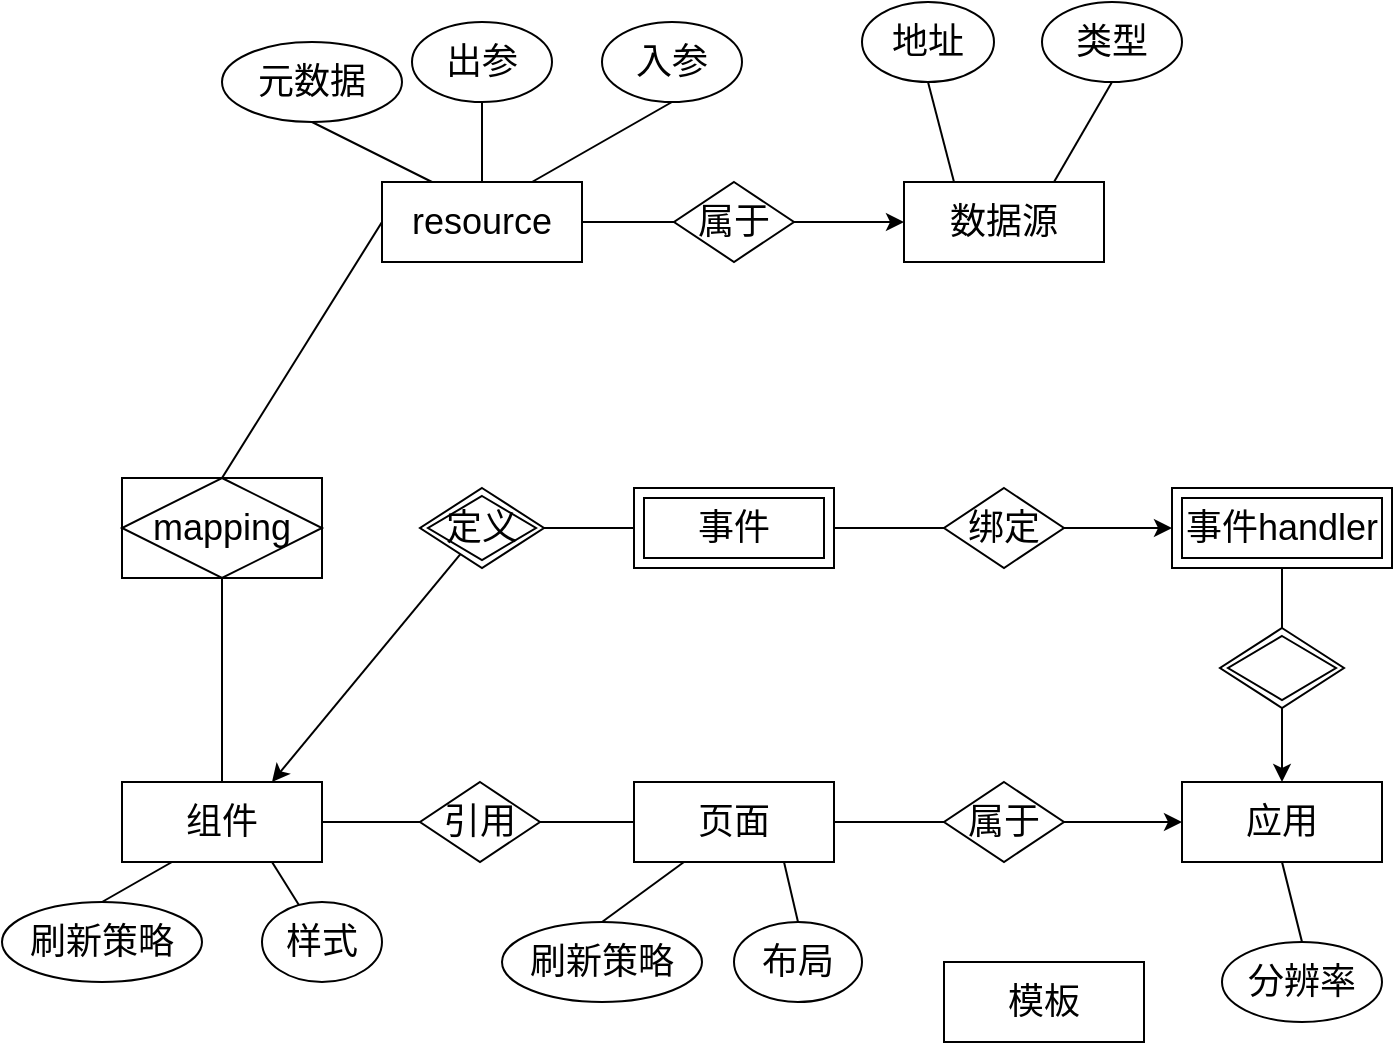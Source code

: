 <mxfile version="14.2.9" type="github">
  <diagram id="8m_83W-AyGa6Lw00tJbV" name="Page-1">
    <mxGraphModel dx="1295" dy="1709" grid="1" gridSize="10" guides="1" tooltips="1" connect="1" arrows="1" fold="1" page="1" pageScale="1" pageWidth="827" pageHeight="1169" math="0" shadow="0">
      <root>
        <mxCell id="0" />
        <mxCell id="1" parent="0" />
        <mxCell id="g3utbNs4VeE5p_Rx1PZi-1" value="组件" style="whiteSpace=wrap;html=1;align=center;fontSize=18;" parent="1" vertex="1">
          <mxGeometry x="80" y="250" width="100" height="40" as="geometry" />
        </mxCell>
        <mxCell id="g3utbNs4VeE5p_Rx1PZi-4" value="引用" style="shape=rhombus;perimeter=rhombusPerimeter;whiteSpace=wrap;html=1;align=center;fontSize=18;" parent="1" vertex="1">
          <mxGeometry x="229" y="250" width="60" height="40" as="geometry" />
        </mxCell>
        <mxCell id="g3utbNs4VeE5p_Rx1PZi-5" value="" style="endArrow=none;html=1;rounded=0;exitX=1;exitY=0.5;exitDx=0;exitDy=0;entryX=0;entryY=0.5;entryDx=0;entryDy=0;fontSize=18;" parent="1" source="g3utbNs4VeE5p_Rx1PZi-1" target="g3utbNs4VeE5p_Rx1PZi-4" edge="1">
          <mxGeometry relative="1" as="geometry">
            <mxPoint x="170" y="270" as="sourcePoint" />
            <mxPoint x="240" y="270" as="targetPoint" />
          </mxGeometry>
        </mxCell>
        <mxCell id="g3utbNs4VeE5p_Rx1PZi-6" value="页面" style="whiteSpace=wrap;html=1;align=center;fontSize=18;" parent="1" vertex="1">
          <mxGeometry x="336" y="250" width="100" height="40" as="geometry" />
        </mxCell>
        <mxCell id="g3utbNs4VeE5p_Rx1PZi-10" value="" style="edgeStyle=orthogonalEdgeStyle;rounded=0;orthogonalLoop=1;jettySize=auto;html=1;fontSize=18;" parent="1" source="g3utbNs4VeE5p_Rx1PZi-8" target="g3utbNs4VeE5p_Rx1PZi-9" edge="1">
          <mxGeometry relative="1" as="geometry" />
        </mxCell>
        <mxCell id="g3utbNs4VeE5p_Rx1PZi-8" value="属于" style="shape=rhombus;perimeter=rhombusPerimeter;whiteSpace=wrap;html=1;align=center;fontSize=18;" parent="1" vertex="1">
          <mxGeometry x="491" y="250" width="60" height="40" as="geometry" />
        </mxCell>
        <mxCell id="g3utbNs4VeE5p_Rx1PZi-9" value="应用" style="whiteSpace=wrap;html=1;align=center;fontSize=18;" parent="1" vertex="1">
          <mxGeometry x="610" y="250" width="100" height="40" as="geometry" />
        </mxCell>
        <mxCell id="g3utbNs4VeE5p_Rx1PZi-11" value="" style="endArrow=none;html=1;rounded=0;exitX=1;exitY=0.5;exitDx=0;exitDy=0;entryX=0;entryY=0.5;entryDx=0;entryDy=0;fontSize=18;" parent="1" source="g3utbNs4VeE5p_Rx1PZi-4" target="g3utbNs4VeE5p_Rx1PZi-6" edge="1">
          <mxGeometry relative="1" as="geometry">
            <mxPoint x="150" y="280" as="sourcePoint" />
            <mxPoint x="240" y="280" as="targetPoint" />
          </mxGeometry>
        </mxCell>
        <mxCell id="g3utbNs4VeE5p_Rx1PZi-12" value="" style="endArrow=none;html=1;rounded=0;exitX=1;exitY=0.5;exitDx=0;exitDy=0;entryX=0;entryY=0.5;entryDx=0;entryDy=0;fontSize=18;" parent="1" source="g3utbNs4VeE5p_Rx1PZi-6" target="g3utbNs4VeE5p_Rx1PZi-8" edge="1">
          <mxGeometry relative="1" as="geometry">
            <mxPoint x="116" y="290" as="sourcePoint" />
            <mxPoint x="206" y="290" as="targetPoint" />
          </mxGeometry>
        </mxCell>
        <mxCell id="g3utbNs4VeE5p_Rx1PZi-13" value="mapping" style="shape=associativeEntity;whiteSpace=wrap;html=1;align=center;fontSize=18;" parent="1" vertex="1">
          <mxGeometry x="80" y="98" width="100" height="50" as="geometry" />
        </mxCell>
        <mxCell id="g3utbNs4VeE5p_Rx1PZi-16" value="事件" style="shape=ext;margin=3;double=1;whiteSpace=wrap;html=1;align=center;fontSize=18;" parent="1" vertex="1">
          <mxGeometry x="336" y="103" width="100" height="40" as="geometry" />
        </mxCell>
        <mxCell id="g3utbNs4VeE5p_Rx1PZi-19" value="" style="rounded=0;orthogonalLoop=1;jettySize=auto;html=1;entryX=0.75;entryY=0;entryDx=0;entryDy=0;fontSize=18;" parent="1" source="g3utbNs4VeE5p_Rx1PZi-17" target="g3utbNs4VeE5p_Rx1PZi-1" edge="1">
          <mxGeometry relative="1" as="geometry" />
        </mxCell>
        <mxCell id="g3utbNs4VeE5p_Rx1PZi-17" value="定义" style="shape=rhombus;double=1;perimeter=rhombusPerimeter;whiteSpace=wrap;html=1;align=center;fontSize=18;" parent="1" vertex="1">
          <mxGeometry x="229" y="103" width="62" height="40" as="geometry" />
        </mxCell>
        <mxCell id="g3utbNs4VeE5p_Rx1PZi-20" value="" style="endArrow=none;html=1;rounded=0;exitX=1;exitY=0.5;exitDx=0;exitDy=0;entryX=0;entryY=0.5;entryDx=0;entryDy=0;fontSize=18;" parent="1" source="g3utbNs4VeE5p_Rx1PZi-17" target="g3utbNs4VeE5p_Rx1PZi-16" edge="1">
          <mxGeometry relative="1" as="geometry">
            <mxPoint x="480" y="10" as="sourcePoint" />
            <mxPoint x="640" y="10" as="targetPoint" />
          </mxGeometry>
        </mxCell>
        <mxCell id="g3utbNs4VeE5p_Rx1PZi-21" value="事件handler" style="shape=ext;margin=3;double=1;whiteSpace=wrap;html=1;align=center;fontSize=18;" parent="1" vertex="1">
          <mxGeometry x="605" y="103" width="110" height="40" as="geometry" />
        </mxCell>
        <mxCell id="g3utbNs4VeE5p_Rx1PZi-23" value="" style="edgeStyle=none;rounded=0;orthogonalLoop=1;jettySize=auto;html=1;fontSize=18;" parent="1" source="g3utbNs4VeE5p_Rx1PZi-22" target="g3utbNs4VeE5p_Rx1PZi-21" edge="1">
          <mxGeometry relative="1" as="geometry" />
        </mxCell>
        <mxCell id="g3utbNs4VeE5p_Rx1PZi-22" value="绑定" style="shape=rhombus;perimeter=rhombusPerimeter;whiteSpace=wrap;html=1;align=center;fontSize=18;" parent="1" vertex="1">
          <mxGeometry x="491" y="103" width="60" height="40" as="geometry" />
        </mxCell>
        <mxCell id="g3utbNs4VeE5p_Rx1PZi-24" value="" style="endArrow=none;html=1;rounded=0;exitX=1;exitY=0.5;exitDx=0;exitDy=0;entryX=0;entryY=0.5;entryDx=0;entryDy=0;fontSize=18;" parent="1" source="g3utbNs4VeE5p_Rx1PZi-16" target="g3utbNs4VeE5p_Rx1PZi-22" edge="1">
          <mxGeometry relative="1" as="geometry">
            <mxPoint x="301" y="133" as="sourcePoint" />
            <mxPoint x="346" y="133" as="targetPoint" />
          </mxGeometry>
        </mxCell>
        <mxCell id="g3utbNs4VeE5p_Rx1PZi-26" value="" style="endArrow=none;html=1;rounded=0;exitX=0.5;exitY=1;exitDx=0;exitDy=0;entryX=0.5;entryY=0;entryDx=0;entryDy=0;fontSize=18;" parent="1" source="g3utbNs4VeE5p_Rx1PZi-21" edge="1">
          <mxGeometry relative="1" as="geometry">
            <mxPoint x="740" y="170" as="sourcePoint" />
            <mxPoint x="660" y="173" as="targetPoint" />
          </mxGeometry>
        </mxCell>
        <mxCell id="g3utbNs4VeE5p_Rx1PZi-27" value="" style="edgeStyle=none;rounded=0;orthogonalLoop=1;jettySize=auto;html=1;exitX=0.5;exitY=1;exitDx=0;exitDy=0;entryX=0.5;entryY=0;entryDx=0;entryDy=0;fontSize=18;" parent="1" target="g3utbNs4VeE5p_Rx1PZi-9" edge="1">
          <mxGeometry relative="1" as="geometry">
            <mxPoint x="660" y="213" as="sourcePoint" />
            <mxPoint x="620" y="133" as="targetPoint" />
          </mxGeometry>
        </mxCell>
        <mxCell id="g3utbNs4VeE5p_Rx1PZi-28" value="" style="shape=rhombus;double=1;perimeter=rhombusPerimeter;whiteSpace=wrap;html=1;align=center;fontSize=18;" parent="1" vertex="1">
          <mxGeometry x="629" y="173" width="62" height="40" as="geometry" />
        </mxCell>
        <mxCell id="g3utbNs4VeE5p_Rx1PZi-30" value="模板" style="whiteSpace=wrap;html=1;align=center;fontSize=18;" parent="1" vertex="1">
          <mxGeometry x="491" y="340" width="100" height="40" as="geometry" />
        </mxCell>
        <mxCell id="g3utbNs4VeE5p_Rx1PZi-31" value="数据源" style="whiteSpace=wrap;html=1;align=center;fontSize=18;" parent="1" vertex="1">
          <mxGeometry x="471" y="-50" width="100" height="40" as="geometry" />
        </mxCell>
        <mxCell id="g3utbNs4VeE5p_Rx1PZi-32" value="resource" style="whiteSpace=wrap;html=1;align=center;fontSize=18;" parent="1" vertex="1">
          <mxGeometry x="210" y="-50" width="100" height="40" as="geometry" />
        </mxCell>
        <mxCell id="g3utbNs4VeE5p_Rx1PZi-34" value="" style="edgeStyle=none;rounded=0;orthogonalLoop=1;jettySize=auto;html=1;fontSize=18;" parent="1" source="g3utbNs4VeE5p_Rx1PZi-33" target="g3utbNs4VeE5p_Rx1PZi-31" edge="1">
          <mxGeometry relative="1" as="geometry" />
        </mxCell>
        <mxCell id="g3utbNs4VeE5p_Rx1PZi-33" value="属于" style="shape=rhombus;perimeter=rhombusPerimeter;whiteSpace=wrap;html=1;align=center;fontSize=18;" parent="1" vertex="1">
          <mxGeometry x="356" y="-50" width="60" height="40" as="geometry" />
        </mxCell>
        <mxCell id="g3utbNs4VeE5p_Rx1PZi-36" value="" style="endArrow=none;html=1;rounded=0;exitX=1;exitY=0.5;exitDx=0;exitDy=0;entryX=0;entryY=0.5;entryDx=0;entryDy=0;fontSize=18;" parent="1" source="g3utbNs4VeE5p_Rx1PZi-32" target="g3utbNs4VeE5p_Rx1PZi-33" edge="1">
          <mxGeometry relative="1" as="geometry">
            <mxPoint x="230" y="-100" as="sourcePoint" />
            <mxPoint x="390" y="-100" as="targetPoint" />
          </mxGeometry>
        </mxCell>
        <mxCell id="g3utbNs4VeE5p_Rx1PZi-38" value="" style="endArrow=none;html=1;rounded=0;exitX=0.5;exitY=0;exitDx=0;exitDy=0;entryX=0.5;entryY=1;entryDx=0;entryDy=0;fontSize=18;" parent="1" source="g3utbNs4VeE5p_Rx1PZi-1" target="g3utbNs4VeE5p_Rx1PZi-13" edge="1">
          <mxGeometry relative="1" as="geometry">
            <mxPoint x="100" y="350" as="sourcePoint" />
            <mxPoint x="130" y="220.0" as="targetPoint" />
          </mxGeometry>
        </mxCell>
        <mxCell id="g3utbNs4VeE5p_Rx1PZi-40" value="" style="endArrow=none;html=1;rounded=0;entryX=0.5;entryY=0;entryDx=0;entryDy=0;exitX=0;exitY=0.5;exitDx=0;exitDy=0;fontSize=18;" parent="1" source="g3utbNs4VeE5p_Rx1PZi-32" target="g3utbNs4VeE5p_Rx1PZi-13" edge="1">
          <mxGeometry relative="1" as="geometry">
            <mxPoint x="130" y="50.0" as="sourcePoint" />
            <mxPoint x="160" y="70" as="targetPoint" />
          </mxGeometry>
        </mxCell>
        <mxCell id="g3utbNs4VeE5p_Rx1PZi-43" value="刷新策略" style="ellipse;whiteSpace=wrap;html=1;align=center;fontSize=18;" parent="1" vertex="1">
          <mxGeometry x="20" y="310" width="100" height="40" as="geometry" />
        </mxCell>
        <mxCell id="g3utbNs4VeE5p_Rx1PZi-44" value="" style="endArrow=none;html=1;rounded=0;exitX=0.5;exitY=0;exitDx=0;exitDy=0;entryX=0.25;entryY=1;entryDx=0;entryDy=0;fontSize=18;" parent="1" source="g3utbNs4VeE5p_Rx1PZi-43" target="g3utbNs4VeE5p_Rx1PZi-1" edge="1">
          <mxGeometry relative="1" as="geometry">
            <mxPoint x="-130" y="260" as="sourcePoint" />
            <mxPoint x="30" y="260" as="targetPoint" />
          </mxGeometry>
        </mxCell>
        <mxCell id="g3utbNs4VeE5p_Rx1PZi-45" value="样式" style="ellipse;whiteSpace=wrap;html=1;align=center;fontSize=18;" parent="1" vertex="1">
          <mxGeometry x="150" y="310" width="60" height="40" as="geometry" />
        </mxCell>
        <mxCell id="g3utbNs4VeE5p_Rx1PZi-46" value="" style="endArrow=none;html=1;rounded=0;entryX=0.75;entryY=1;entryDx=0;entryDy=0;fontSize=18;" parent="1" source="g3utbNs4VeE5p_Rx1PZi-45" target="g3utbNs4VeE5p_Rx1PZi-1" edge="1">
          <mxGeometry relative="1" as="geometry">
            <mxPoint y="340" as="sourcePoint" />
            <mxPoint x="115" y="300" as="targetPoint" />
          </mxGeometry>
        </mxCell>
        <mxCell id="g3utbNs4VeE5p_Rx1PZi-47" value="刷新策略" style="ellipse;whiteSpace=wrap;html=1;align=center;fontSize=18;" parent="1" vertex="1">
          <mxGeometry x="270" y="320" width="100" height="40" as="geometry" />
        </mxCell>
        <mxCell id="g3utbNs4VeE5p_Rx1PZi-48" value="" style="endArrow=none;html=1;rounded=0;entryX=0.25;entryY=1;entryDx=0;entryDy=0;exitX=0.5;exitY=0;exitDx=0;exitDy=0;fontSize=18;" parent="1" source="g3utbNs4VeE5p_Rx1PZi-47" target="g3utbNs4VeE5p_Rx1PZi-6" edge="1">
          <mxGeometry relative="1" as="geometry">
            <mxPoint x="129.27" y="350.073" as="sourcePoint" />
            <mxPoint x="140" y="300" as="targetPoint" />
          </mxGeometry>
        </mxCell>
        <mxCell id="g3utbNs4VeE5p_Rx1PZi-49" value="布局" style="ellipse;whiteSpace=wrap;html=1;align=center;fontSize=18;" parent="1" vertex="1">
          <mxGeometry x="386" y="320" width="64" height="40" as="geometry" />
        </mxCell>
        <mxCell id="g3utbNs4VeE5p_Rx1PZi-50" value="" style="endArrow=none;html=1;rounded=0;entryX=0.75;entryY=1;entryDx=0;entryDy=0;exitX=0.5;exitY=0;exitDx=0;exitDy=0;fontSize=18;" parent="1" source="g3utbNs4VeE5p_Rx1PZi-49" target="g3utbNs4VeE5p_Rx1PZi-6" edge="1">
          <mxGeometry relative="1" as="geometry">
            <mxPoint x="296" y="330" as="sourcePoint" />
            <mxPoint x="371" y="300" as="targetPoint" />
          </mxGeometry>
        </mxCell>
        <mxCell id="g3utbNs4VeE5p_Rx1PZi-51" value="分辨率" style="ellipse;whiteSpace=wrap;html=1;align=center;fontSize=18;" parent="1" vertex="1">
          <mxGeometry x="630" y="330" width="80" height="40" as="geometry" />
        </mxCell>
        <mxCell id="g3utbNs4VeE5p_Rx1PZi-52" value="" style="endArrow=none;html=1;rounded=0;entryX=0.5;entryY=1;entryDx=0;entryDy=0;exitX=0.5;exitY=0;exitDx=0;exitDy=0;fontSize=18;" parent="1" source="g3utbNs4VeE5p_Rx1PZi-51" target="g3utbNs4VeE5p_Rx1PZi-9" edge="1">
          <mxGeometry relative="1" as="geometry">
            <mxPoint x="416" y="330" as="sourcePoint" />
            <mxPoint x="396" y="300" as="targetPoint" />
          </mxGeometry>
        </mxCell>
        <mxCell id="g3utbNs4VeE5p_Rx1PZi-53" value="类型" style="ellipse;whiteSpace=wrap;html=1;align=center;fontSize=18;" parent="1" vertex="1">
          <mxGeometry x="540" y="-140" width="70" height="40" as="geometry" />
        </mxCell>
        <mxCell id="g3utbNs4VeE5p_Rx1PZi-54" value="地址" style="ellipse;whiteSpace=wrap;html=1;align=center;fontSize=18;" parent="1" vertex="1">
          <mxGeometry x="450" y="-140" width="66" height="40" as="geometry" />
        </mxCell>
        <mxCell id="g3utbNs4VeE5p_Rx1PZi-55" value="" style="endArrow=none;html=1;rounded=0;exitX=0.75;exitY=0;exitDx=0;exitDy=0;entryX=0.5;entryY=1;entryDx=0;entryDy=0;fontSize=18;" parent="1" source="g3utbNs4VeE5p_Rx1PZi-31" target="g3utbNs4VeE5p_Rx1PZi-53" edge="1">
          <mxGeometry relative="1" as="geometry">
            <mxPoint x="700" y="-30" as="sourcePoint" />
            <mxPoint x="860" y="-30" as="targetPoint" />
          </mxGeometry>
        </mxCell>
        <mxCell id="g3utbNs4VeE5p_Rx1PZi-56" value="" style="endArrow=none;html=1;rounded=0;exitX=0.25;exitY=0;exitDx=0;exitDy=0;entryX=0.5;entryY=1;entryDx=0;entryDy=0;fontSize=18;" parent="1" source="g3utbNs4VeE5p_Rx1PZi-31" target="g3utbNs4VeE5p_Rx1PZi-54" edge="1">
          <mxGeometry relative="1" as="geometry">
            <mxPoint x="556" y="-40" as="sourcePoint" />
            <mxPoint x="600" y="-90" as="targetPoint" />
          </mxGeometry>
        </mxCell>
        <mxCell id="g3utbNs4VeE5p_Rx1PZi-57" value="元数据" style="ellipse;whiteSpace=wrap;html=1;align=center;fontSize=18;" parent="1" vertex="1">
          <mxGeometry x="130" y="-120" width="90" height="40" as="geometry" />
        </mxCell>
        <mxCell id="g3utbNs4VeE5p_Rx1PZi-58" value="出参" style="ellipse;whiteSpace=wrap;html=1;align=center;fontSize=18;" parent="1" vertex="1">
          <mxGeometry x="225" y="-130" width="70" height="40" as="geometry" />
        </mxCell>
        <mxCell id="g3utbNs4VeE5p_Rx1PZi-59" value="入参" style="ellipse;whiteSpace=wrap;html=1;align=center;fontSize=18;" parent="1" vertex="1">
          <mxGeometry x="320" y="-130" width="70" height="40" as="geometry" />
        </mxCell>
        <mxCell id="g3utbNs4VeE5p_Rx1PZi-60" value="" style="endArrow=none;html=1;rounded=0;exitX=0.5;exitY=1;exitDx=0;exitDy=0;entryX=0.75;entryY=0;entryDx=0;entryDy=0;fontSize=18;" parent="1" source="g3utbNs4VeE5p_Rx1PZi-59" target="g3utbNs4VeE5p_Rx1PZi-32" edge="1">
          <mxGeometry relative="1" as="geometry">
            <mxPoint x="506" y="-40" as="sourcePoint" />
            <mxPoint x="493" y="-90" as="targetPoint" />
          </mxGeometry>
        </mxCell>
        <mxCell id="g3utbNs4VeE5p_Rx1PZi-61" value="" style="endArrow=none;html=1;rounded=0;exitX=0.5;exitY=1;exitDx=0;exitDy=0;entryX=0.5;entryY=0;entryDx=0;entryDy=0;fontSize=18;" parent="1" source="g3utbNs4VeE5p_Rx1PZi-58" target="g3utbNs4VeE5p_Rx1PZi-32" edge="1">
          <mxGeometry relative="1" as="geometry">
            <mxPoint x="365" y="-80" as="sourcePoint" />
            <mxPoint x="295" y="-40" as="targetPoint" />
          </mxGeometry>
        </mxCell>
        <mxCell id="g3utbNs4VeE5p_Rx1PZi-62" value="" style="endArrow=none;html=1;rounded=0;exitX=0.5;exitY=1;exitDx=0;exitDy=0;entryX=0.25;entryY=0;entryDx=0;entryDy=0;fontSize=18;" parent="1" source="g3utbNs4VeE5p_Rx1PZi-57" target="g3utbNs4VeE5p_Rx1PZi-32" edge="1">
          <mxGeometry relative="1" as="geometry">
            <mxPoint x="270" y="-80" as="sourcePoint" />
            <mxPoint x="270" y="-40" as="targetPoint" />
          </mxGeometry>
        </mxCell>
      </root>
    </mxGraphModel>
  </diagram>
</mxfile>
